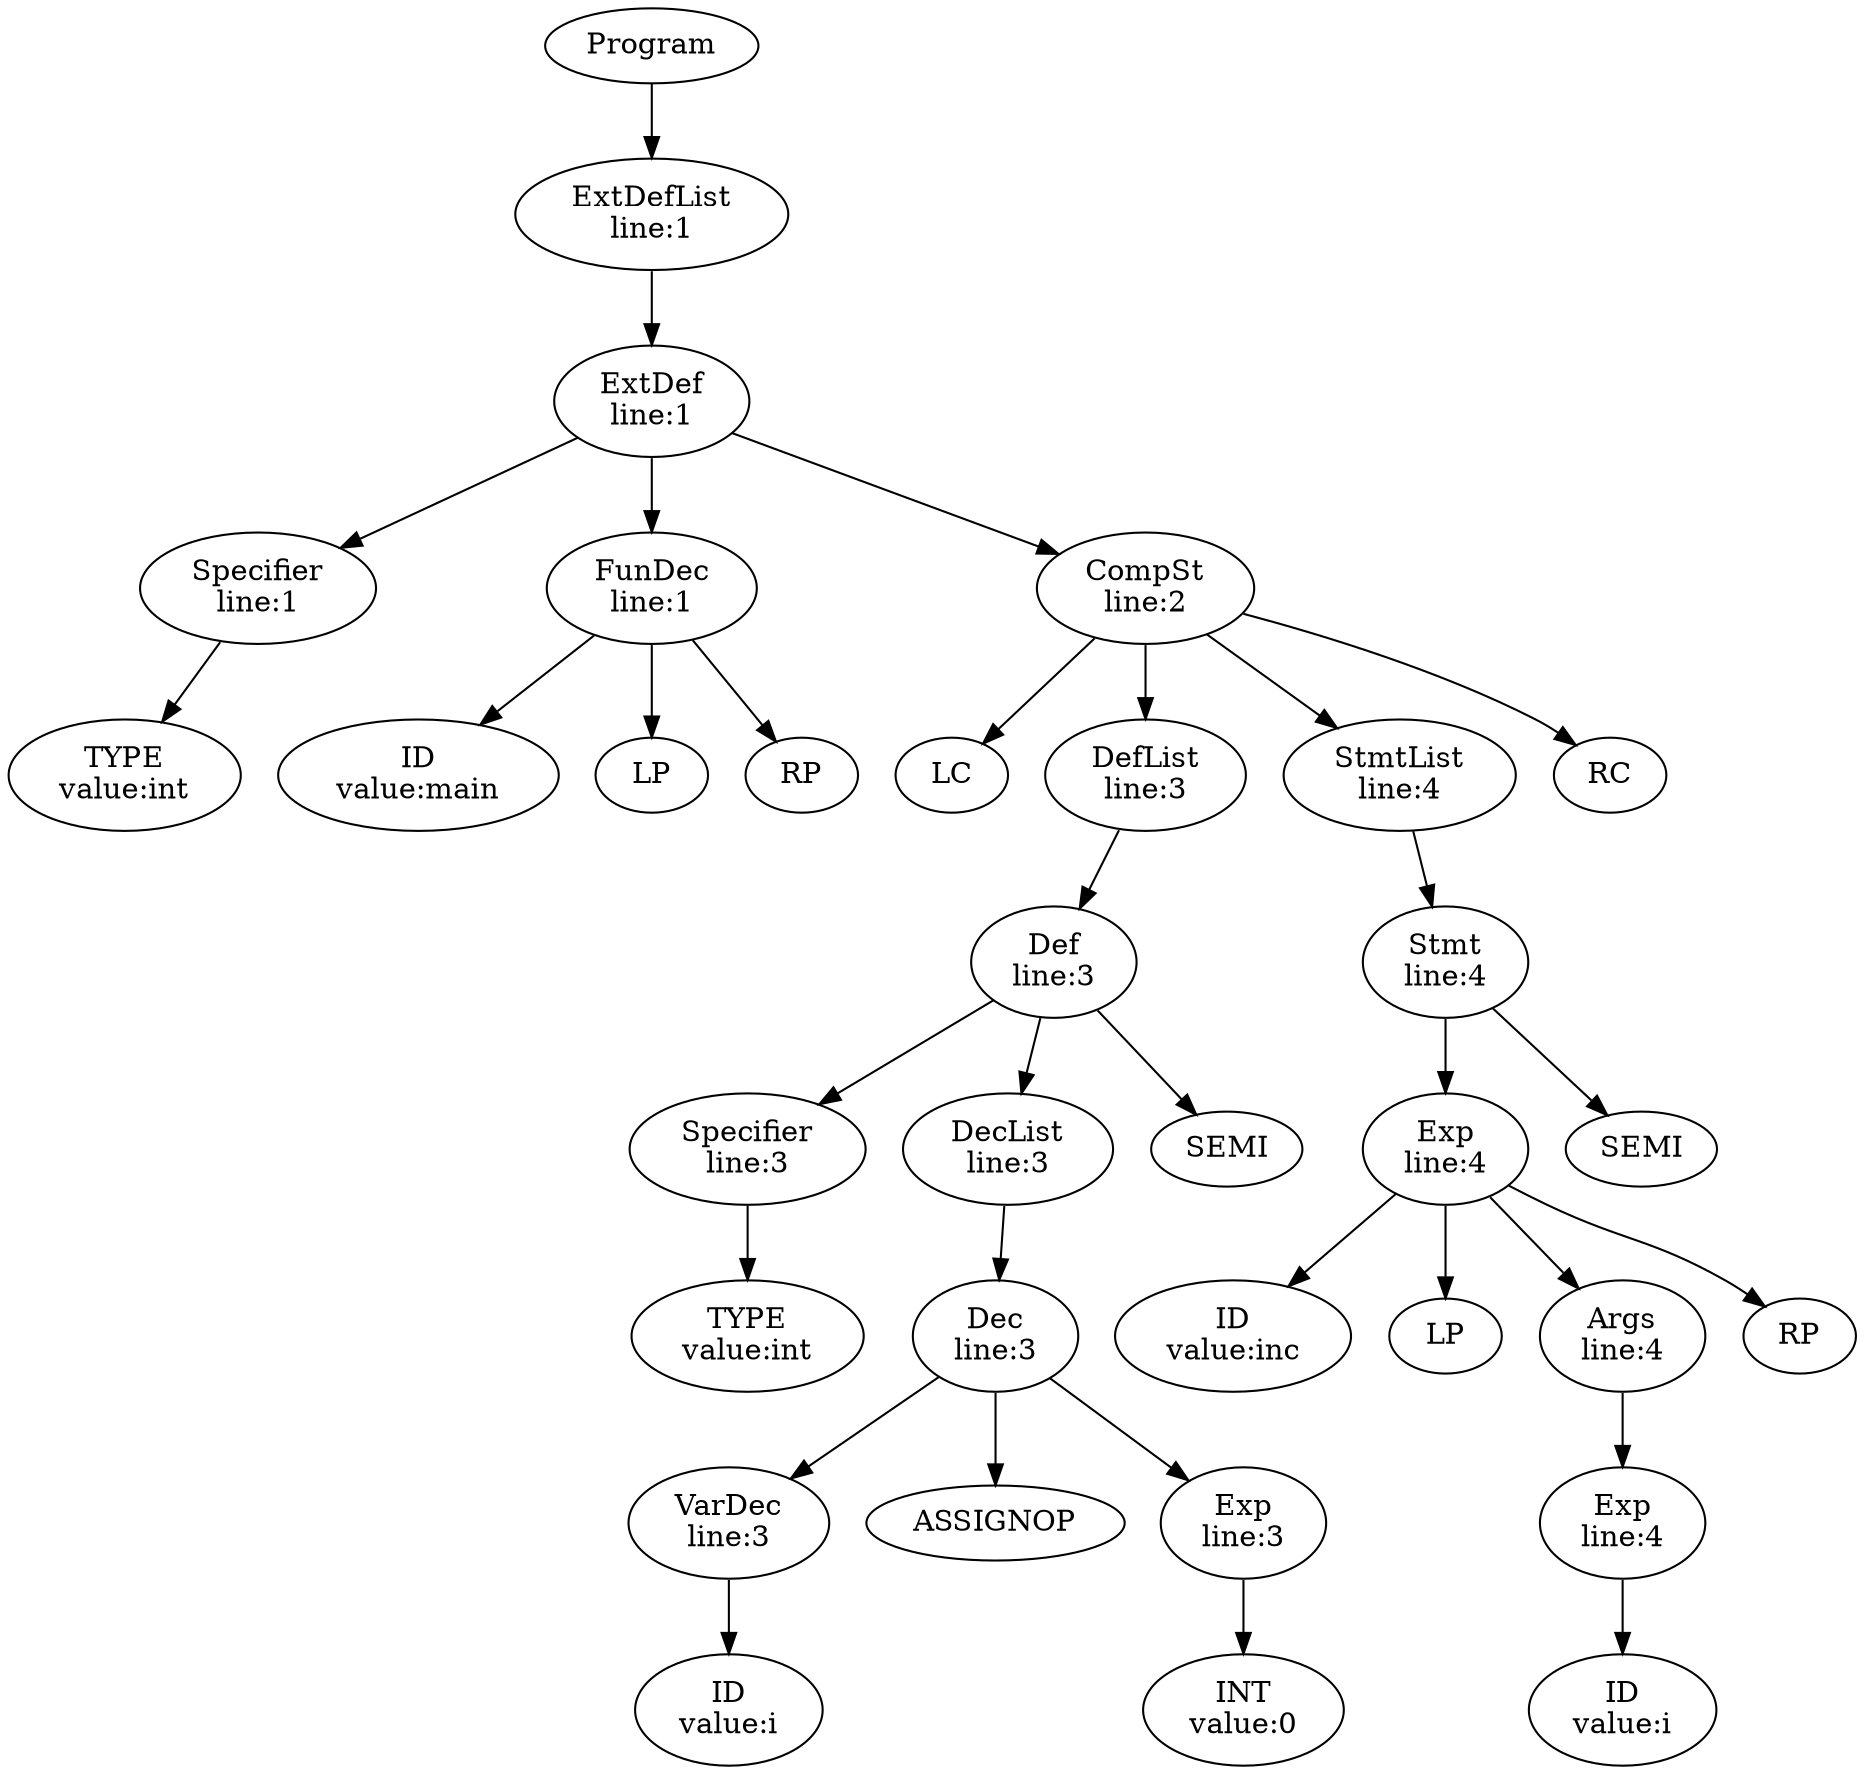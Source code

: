 digraph first2{Program_0[label="Program"]Program_0->ExtDefList_0;
ExtDefList_0[label="ExtDefList\nline:1"];
ExtDefList_0->ExtDef_1;
ExtDef_1[label="ExtDef\nline:1"];
ExtDef_1->Specifier_2;
Specifier_2[label="Specifier\nline:1"];
Specifier_2->TYPE_3;
TYPE_3[label="TYPE\nvalue:int"];
ExtDef_1->FunDec_4;
FunDec_4[label="FunDec\nline:1"];
FunDec_4->ID_5;
ID_5[label="ID\nvalue:main"];
FunDec_4->LP_6;
LP_6[label="LP"];
FunDec_4->RP_7;
RP_7[label="RP"];
ExtDef_1->CompSt_8;
CompSt_8[label="CompSt\nline:2"];
CompSt_8->LC_9;
LC_9[label="LC"];
CompSt_8->DefList_10;
DefList_10[label="DefList\nline:3"];
DefList_10->Def_11;
Def_11[label="Def\nline:3"];
Def_11->Specifier_12;
Specifier_12[label="Specifier\nline:3"];
Specifier_12->TYPE_13;
TYPE_13[label="TYPE\nvalue:int"];
Def_11->DecList_14;
DecList_14[label="DecList\nline:3"];
DecList_14->Dec_15;
Dec_15[label="Dec\nline:3"];
Dec_15->VarDec_16;
VarDec_16[label="VarDec\nline:3"];
VarDec_16->ID_17;
ID_17[label="ID\nvalue:i"];
Dec_15->ASSIGNOP_18;
ASSIGNOP_18[label="ASSIGNOP"];
Dec_15->Exp_19;
Exp_19[label="Exp\nline:3"];
Exp_19->INT_20;
INT_20[label="INT\nvalue:0"];
Def_11->SEMI_21;
SEMI_21[label="SEMI"];
CompSt_8->StmtList_22;
StmtList_22[label="StmtList\nline:4"];
StmtList_22->Stmt_23;
Stmt_23[label="Stmt\nline:4"];
Stmt_23->Exp_24;
Exp_24[label="Exp\nline:4"];
Exp_24->ID_25;
ID_25[label="ID\nvalue:inc"];
Exp_24->LP_26;
LP_26[label="LP"];
Exp_24->Args_27;
Args_27[label="Args\nline:4"];
Args_27->Exp_28;
Exp_28[label="Exp\nline:4"];
Exp_28->ID_29;
ID_29[label="ID\nvalue:i"];
Exp_24->RP_30;
RP_30[label="RP"];
Stmt_23->SEMI_31;
SEMI_31[label="SEMI"];
CompSt_8->RC_32;
RC_32[label="RC"];
}